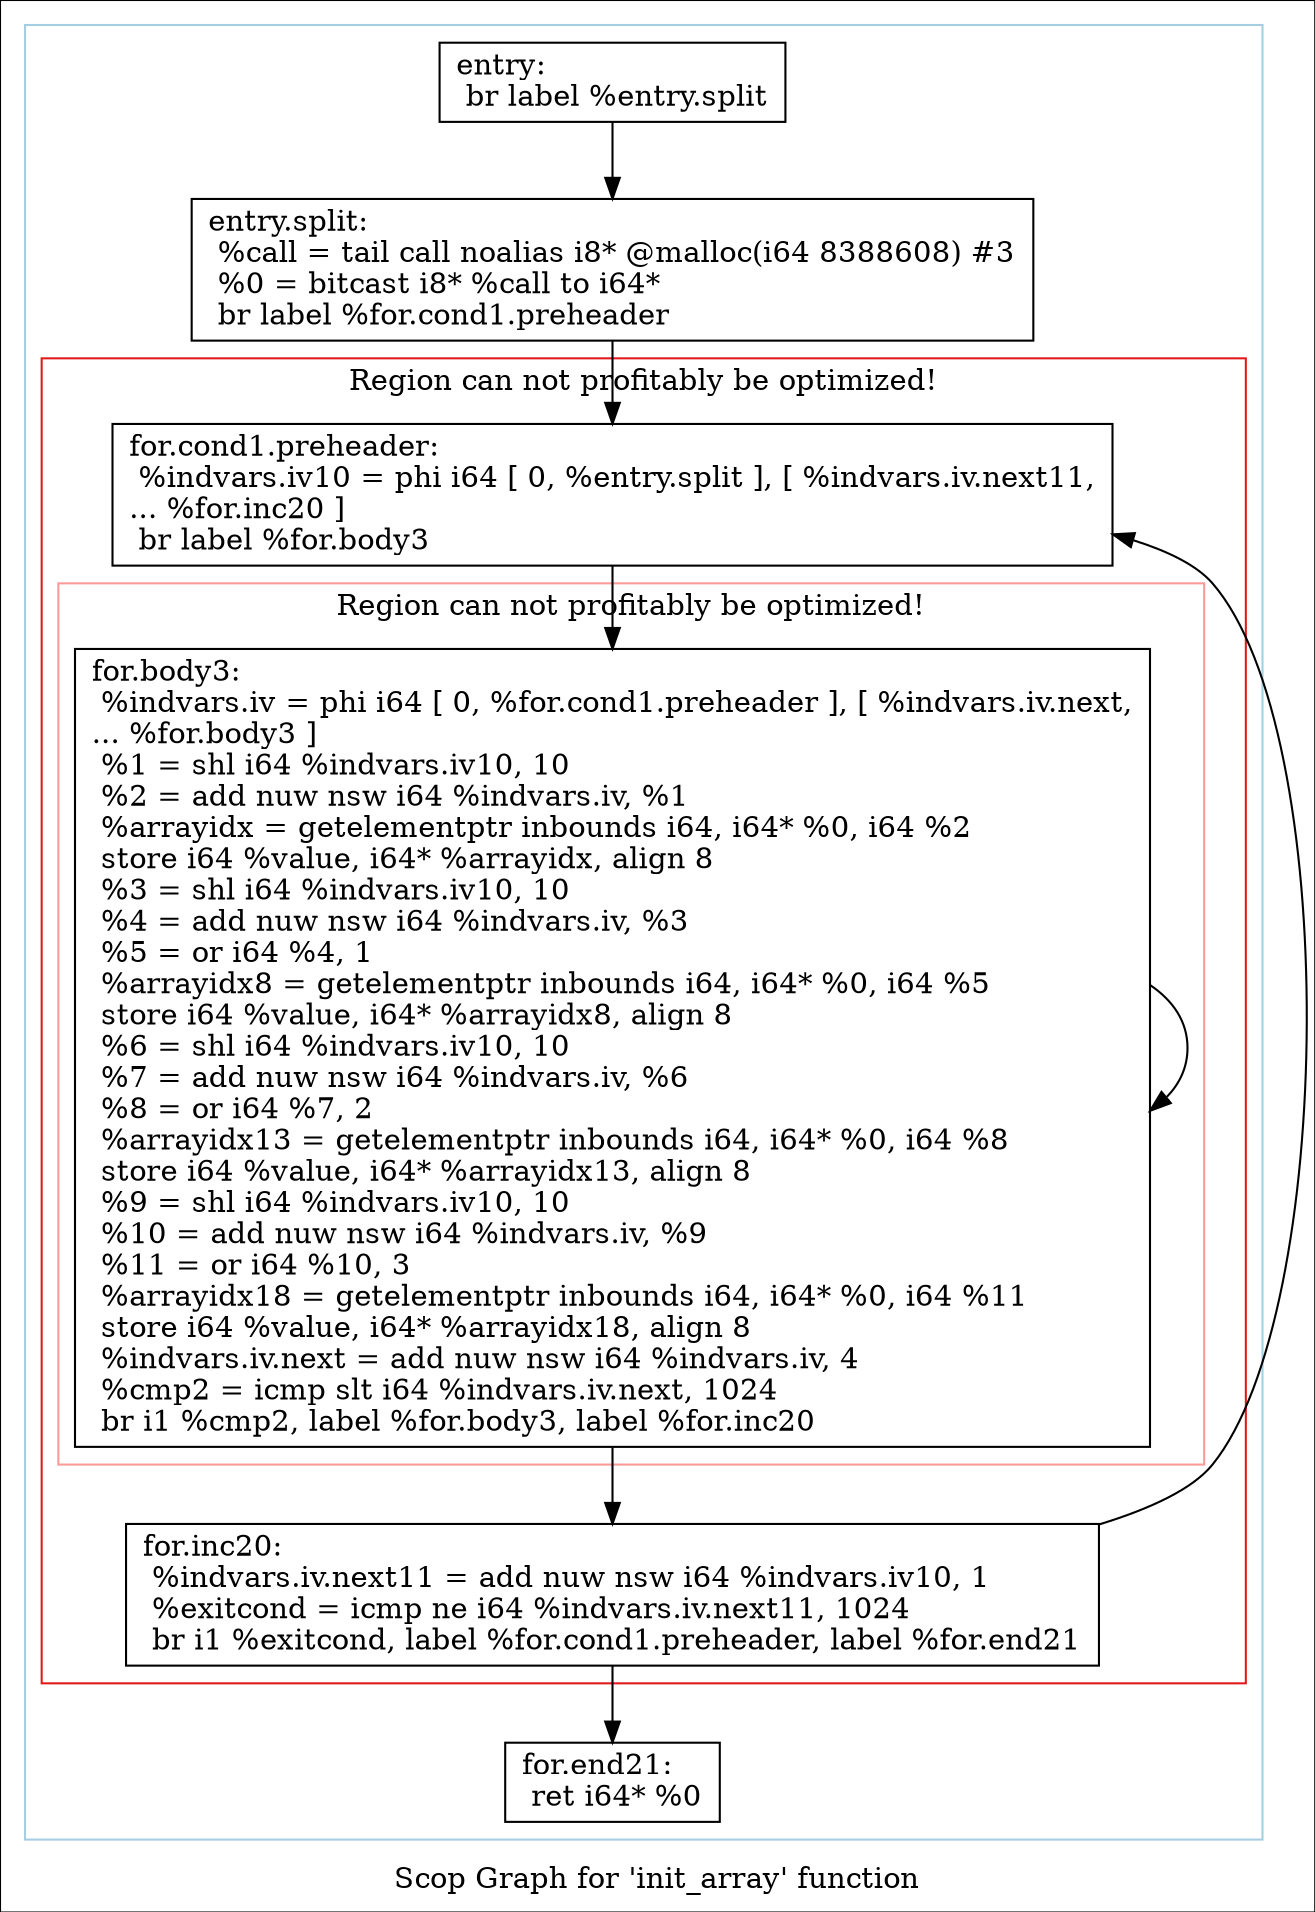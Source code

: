 digraph "Scop Graph for 'init_array' function" {
	label="Scop Graph for 'init_array' function";

	Node0x4d68680 [shape=record,label="{entry:\l  br label %entry.split\l}"];
	Node0x4d68680 -> Node0x4d686a0;
	Node0x4d686a0 [shape=record,label="{entry.split:                                      \l  %call = tail call noalias i8* @malloc(i64 8388608) #3\l  %0 = bitcast i8* %call to i64*\l  br label %for.cond1.preheader\l}"];
	Node0x4d686a0 -> Node0x4d68350;
	Node0x4d68350 [shape=record,label="{for.cond1.preheader:                              \l  %indvars.iv10 = phi i64 [ 0, %entry.split ], [ %indvars.iv.next11,\l... %for.inc20 ]\l  br label %for.body3\l}"];
	Node0x4d68350 -> Node0x4d68370;
	Node0x4d68370 [shape=record,label="{for.body3:                                        \l  %indvars.iv = phi i64 [ 0, %for.cond1.preheader ], [ %indvars.iv.next,\l... %for.body3 ]\l  %1 = shl i64 %indvars.iv10, 10\l  %2 = add nuw nsw i64 %indvars.iv, %1\l  %arrayidx = getelementptr inbounds i64, i64* %0, i64 %2\l  store i64 %value, i64* %arrayidx, align 8\l  %3 = shl i64 %indvars.iv10, 10\l  %4 = add nuw nsw i64 %indvars.iv, %3\l  %5 = or i64 %4, 1\l  %arrayidx8 = getelementptr inbounds i64, i64* %0, i64 %5\l  store i64 %value, i64* %arrayidx8, align 8\l  %6 = shl i64 %indvars.iv10, 10\l  %7 = add nuw nsw i64 %indvars.iv, %6\l  %8 = or i64 %7, 2\l  %arrayidx13 = getelementptr inbounds i64, i64* %0, i64 %8\l  store i64 %value, i64* %arrayidx13, align 8\l  %9 = shl i64 %indvars.iv10, 10\l  %10 = add nuw nsw i64 %indvars.iv, %9\l  %11 = or i64 %10, 3\l  %arrayidx18 = getelementptr inbounds i64, i64* %0, i64 %11\l  store i64 %value, i64* %arrayidx18, align 8\l  %indvars.iv.next = add nuw nsw i64 %indvars.iv, 4\l  %cmp2 = icmp slt i64 %indvars.iv.next, 1024\l  br i1 %cmp2, label %for.body3, label %for.inc20\l}"];
	Node0x4d68370 -> Node0x4d68370[constraint=false];
	Node0x4d68370 -> Node0x4d68e50;
	Node0x4d68e50 [shape=record,label="{for.inc20:                                        \l  %indvars.iv.next11 = add nuw nsw i64 %indvars.iv10, 1\l  %exitcond = icmp ne i64 %indvars.iv.next11, 1024\l  br i1 %exitcond, label %for.cond1.preheader, label %for.end21\l}"];
	Node0x4d68e50 -> Node0x4d68350[constraint=false];
	Node0x4d68e50 -> Node0x4d68e70;
	Node0x4d68e70 [shape=record,label="{for.end21:                                        \l  ret i64* %0\l}"];
	colorscheme = "paired12"
        subgraph cluster_0x4d5b530 {
          label = "";
          style = solid;
          color = 1
          subgraph cluster_0x4d5b6b0 {
            label = "Region can not profitably be optimized!";
            style = solid;
            color = 6
            subgraph cluster_0x4d5b830 {
              label = "Region can not profitably be optimized!";
              style = solid;
              color = 5
              Node0x4d68370;
            }
            Node0x4d68350;
            Node0x4d68e50;
          }
          Node0x4d68680;
          Node0x4d686a0;
          Node0x4d68e70;
        }
}

